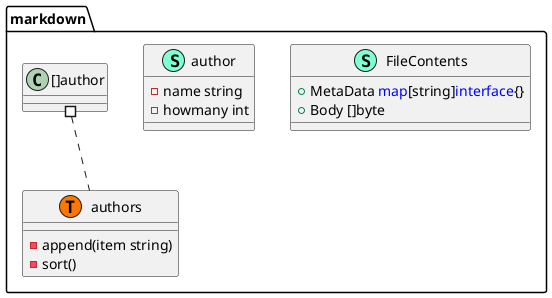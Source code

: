 @startuml
namespace markdown {
    class FileContents << (S,Aquamarine) >> {
        + MetaData <font color=blue>map</font>[string]<font color=blue>interface</font>{}
        + Body []byte

    }
    class author << (S,Aquamarine) >> {
        - name string
        - howmany int

    }
    class authors << (S,Aquamarine) >> {
        - append(item string) 
        - sort() 

    }
    class markdown.authors << (T, #FF7700) >>  {
    }
}


"markdown.[]author" #.. "markdown.authors"
@enduml
